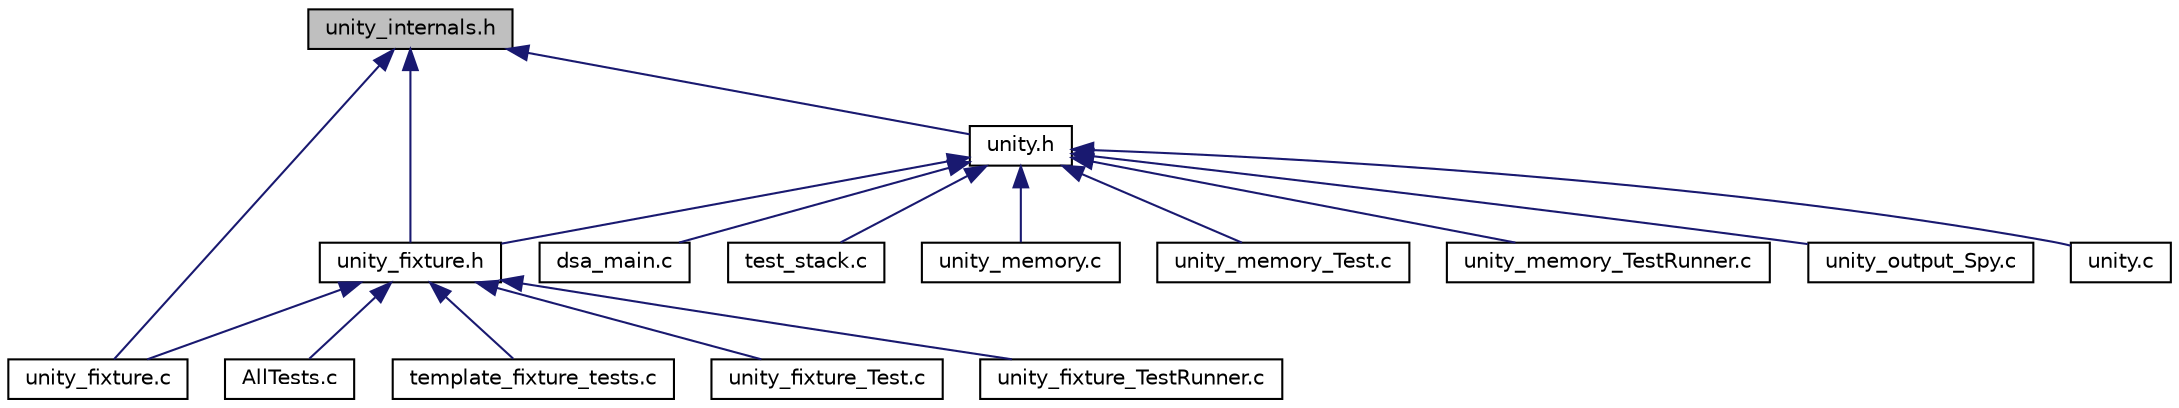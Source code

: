 digraph "unity_internals.h"
{
 // LATEX_PDF_SIZE
  edge [fontname="Helvetica",fontsize="10",labelfontname="Helvetica",labelfontsize="10"];
  node [fontname="Helvetica",fontsize="10",shape=record];
  Node1 [label="unity_internals.h",height=0.2,width=0.4,color="black", fillcolor="grey75", style="filled", fontcolor="black",tooltip=" "];
  Node1 -> Node2 [dir="back",color="midnightblue",fontsize="10",style="solid",fontname="Helvetica"];
  Node2 [label="unity_fixture.h",height=0.2,width=0.4,color="black", fillcolor="white", style="filled",URL="$d2/d1f/a00083.html",tooltip=" "];
  Node2 -> Node3 [dir="back",color="midnightblue",fontsize="10",style="solid",fontname="Helvetica"];
  Node3 [label="unity_fixture.c",height=0.2,width=0.4,color="black", fillcolor="white", style="filled",URL="$da/dec/a00080.html",tooltip=" "];
  Node2 -> Node4 [dir="back",color="midnightblue",fontsize="10",style="solid",fontname="Helvetica"];
  Node4 [label="AllTests.c",height=0.2,width=0.4,color="black", fillcolor="white", style="filled",URL="$db/dab/a00089.html",tooltip=" "];
  Node2 -> Node5 [dir="back",color="midnightblue",fontsize="10",style="solid",fontname="Helvetica"];
  Node5 [label="template_fixture_tests.c",height=0.2,width=0.4,color="black", fillcolor="white", style="filled",URL="$d1/dc1/a00092.html",tooltip=" "];
  Node2 -> Node6 [dir="back",color="midnightblue",fontsize="10",style="solid",fontname="Helvetica"];
  Node6 [label="unity_fixture_Test.c",height=0.2,width=0.4,color="black", fillcolor="white", style="filled",URL="$d9/d77/a00095.html",tooltip=" "];
  Node2 -> Node7 [dir="back",color="midnightblue",fontsize="10",style="solid",fontname="Helvetica"];
  Node7 [label="unity_fixture_TestRunner.c",height=0.2,width=0.4,color="black", fillcolor="white", style="filled",URL="$d1/d44/a00098.html",tooltip=" "];
  Node1 -> Node3 [dir="back",color="midnightblue",fontsize="10",style="solid",fontname="Helvetica"];
  Node1 -> Node8 [dir="back",color="midnightblue",fontsize="10",style="solid",fontname="Helvetica"];
  Node8 [label="unity.h",height=0.2,width=0.4,color="black", fillcolor="white", style="filled",URL="$dc/dfe/a00125.html",tooltip=" "];
  Node8 -> Node9 [dir="back",color="midnightblue",fontsize="10",style="solid",fontname="Helvetica"];
  Node9 [label="dsa_main.c",height=0.2,width=0.4,color="black", fillcolor="white", style="filled",URL="$d7/d40/a00236.html",tooltip=" "];
  Node8 -> Node10 [dir="back",color="midnightblue",fontsize="10",style="solid",fontname="Helvetica"];
  Node10 [label="test_stack.c",height=0.2,width=0.4,color="black", fillcolor="white", style="filled",URL="$df/d03/a00062.html",tooltip=" "];
  Node8 -> Node2 [dir="back",color="midnightblue",fontsize="10",style="solid",fontname="Helvetica"];
  Node8 -> Node11 [dir="back",color="midnightblue",fontsize="10",style="solid",fontname="Helvetica"];
  Node11 [label="unity_memory.c",height=0.2,width=0.4,color="black", fillcolor="white", style="filled",URL="$d4/d3a/a00101.html",tooltip=" "];
  Node8 -> Node12 [dir="back",color="midnightblue",fontsize="10",style="solid",fontname="Helvetica"];
  Node12 [label="unity_memory_Test.c",height=0.2,width=0.4,color="black", fillcolor="white", style="filled",URL="$df/d98/a00107.html",tooltip=" "];
  Node8 -> Node13 [dir="back",color="midnightblue",fontsize="10",style="solid",fontname="Helvetica"];
  Node13 [label="unity_memory_TestRunner.c",height=0.2,width=0.4,color="black", fillcolor="white", style="filled",URL="$d4/d81/a00110.html",tooltip=" "];
  Node8 -> Node14 [dir="back",color="midnightblue",fontsize="10",style="solid",fontname="Helvetica"];
  Node14 [label="unity_output_Spy.c",height=0.2,width=0.4,color="black", fillcolor="white", style="filled",URL="$d3/d00/a00113.html",tooltip=" "];
  Node8 -> Node15 [dir="back",color="midnightblue",fontsize="10",style="solid",fontname="Helvetica"];
  Node15 [label="unity.c",height=0.2,width=0.4,color="black", fillcolor="white", style="filled",URL="$df/dc8/a00122.html",tooltip=" "];
}
